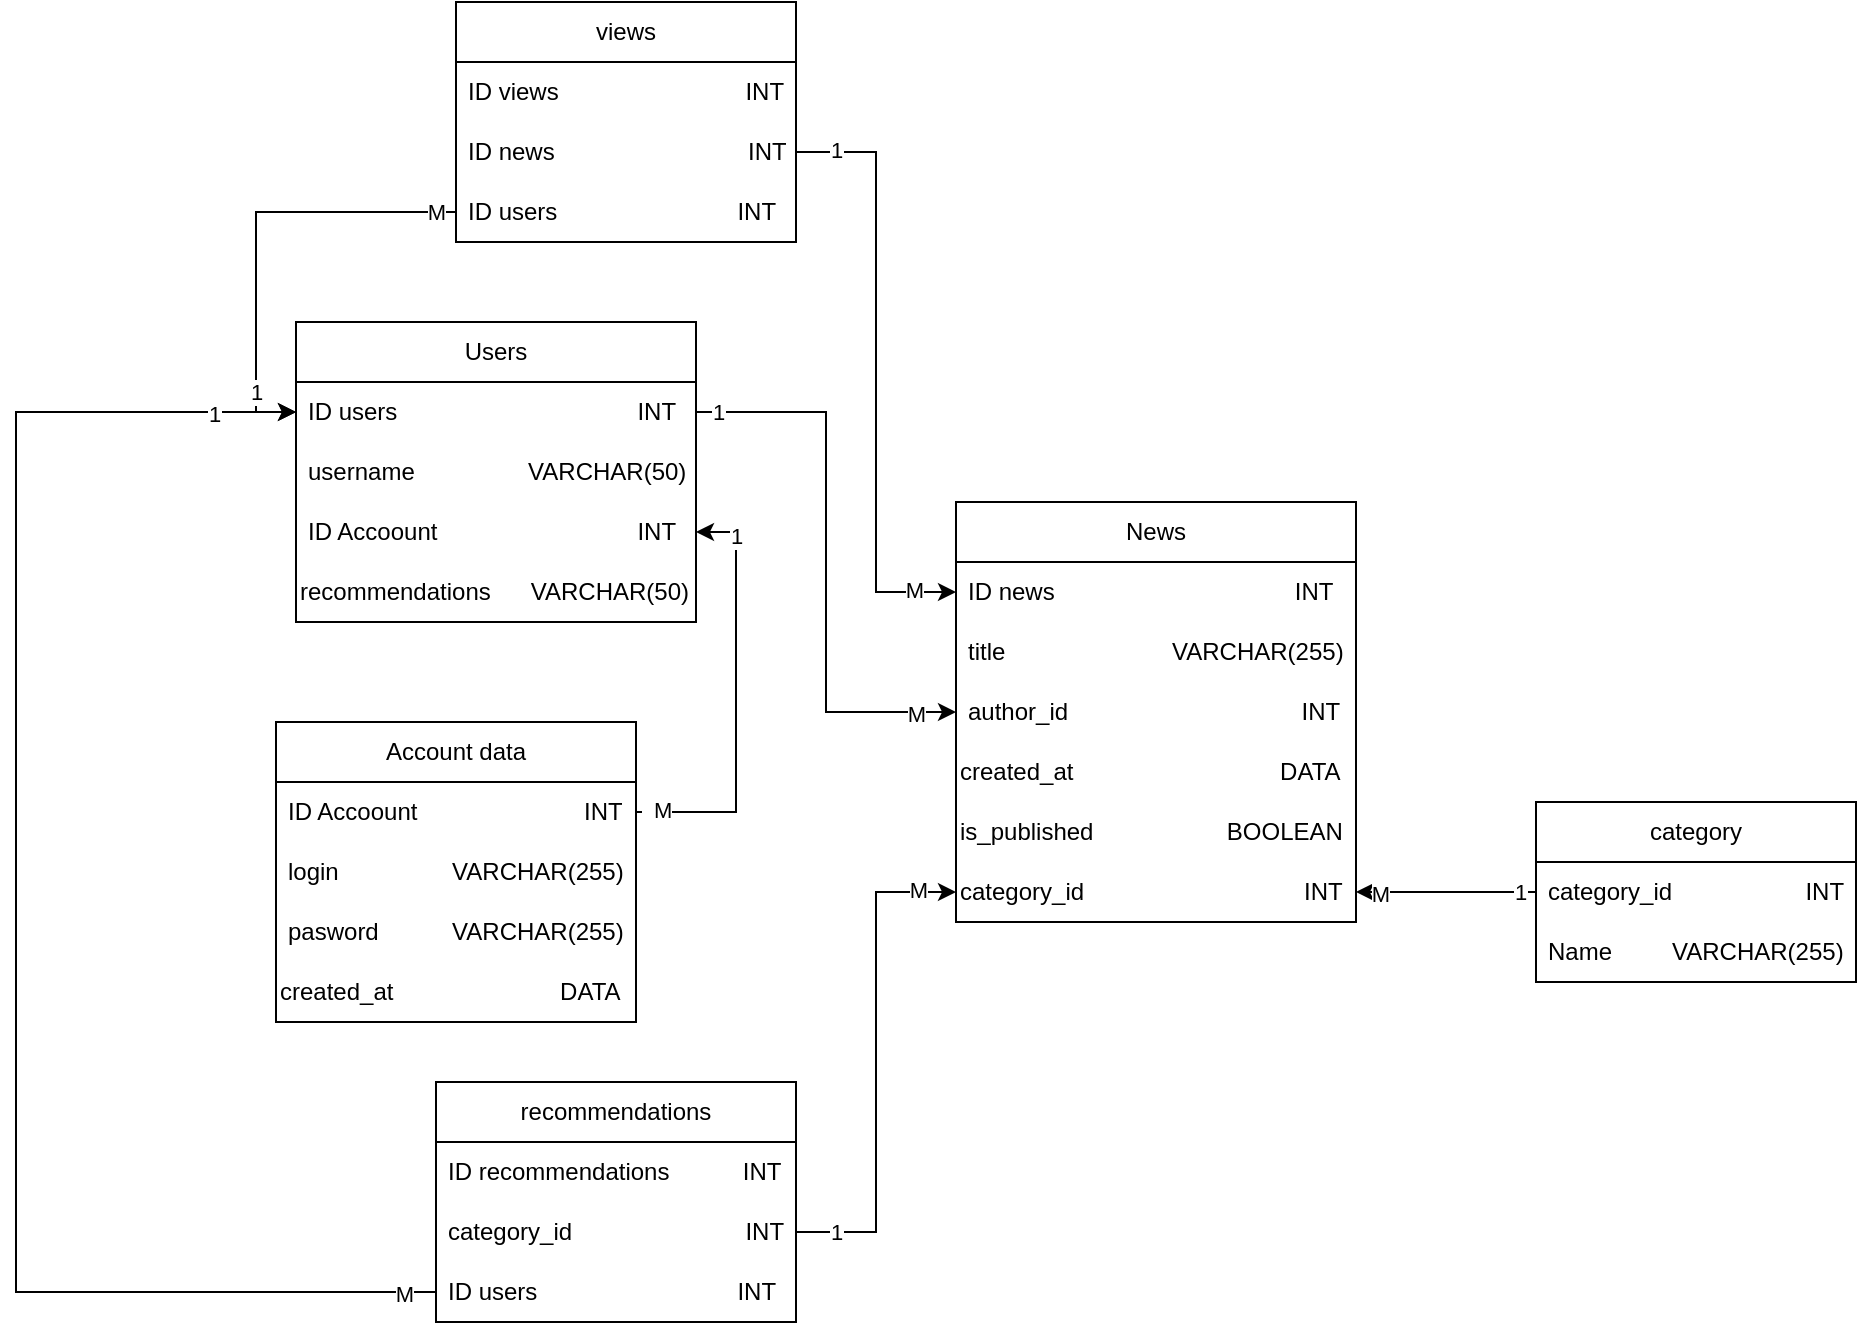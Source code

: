 <mxfile version="26.3.0">
  <diagram name="Страница — 1" id="awZMa63grvdDB3McJz6z">
    <mxGraphModel dx="1385" dy="764" grid="1" gridSize="10" guides="1" tooltips="1" connect="1" arrows="1" fold="1" page="1" pageScale="1" pageWidth="827" pageHeight="1169" math="0" shadow="0">
      <root>
        <mxCell id="0" />
        <mxCell id="1" parent="0" />
        <mxCell id="Q4X8MGabY5UJNgIGiHJR-1" value="Users" style="swimlane;fontStyle=0;childLayout=stackLayout;horizontal=1;startSize=30;horizontalStack=0;resizeParent=1;resizeParentMax=0;resizeLast=0;collapsible=1;marginBottom=0;whiteSpace=wrap;html=1;" parent="1" vertex="1">
          <mxGeometry x="260" y="250" width="200" height="150" as="geometry" />
        </mxCell>
        <mxCell id="Q4X8MGabY5UJNgIGiHJR-2" value="ID users&amp;nbsp; &amp;nbsp; &amp;nbsp; &amp;nbsp; &amp;nbsp; &amp;nbsp; &amp;nbsp; &amp;nbsp; &amp;nbsp; &amp;nbsp; &amp;nbsp; &amp;nbsp; &amp;nbsp; &amp;nbsp; &amp;nbsp; &amp;nbsp; &amp;nbsp; &amp;nbsp; INT&amp;nbsp;" style="text;strokeColor=none;fillColor=none;align=left;verticalAlign=middle;spacingLeft=4;spacingRight=4;overflow=hidden;points=[[0,0.5],[1,0.5]];portConstraint=eastwest;rotatable=0;whiteSpace=wrap;html=1;" parent="Q4X8MGabY5UJNgIGiHJR-1" vertex="1">
          <mxGeometry y="30" width="200" height="30" as="geometry" />
        </mxCell>
        <mxCell id="Q4X8MGabY5UJNgIGiHJR-3" value="username&amp;nbsp; &amp;nbsp; &amp;nbsp; &amp;nbsp; &amp;nbsp; &amp;nbsp; &amp;nbsp; &amp;nbsp; &amp;nbsp;VARCHAR(50)" style="text;strokeColor=none;fillColor=none;align=left;verticalAlign=middle;spacingLeft=4;spacingRight=4;overflow=hidden;points=[[0,0.5],[1,0.5]];portConstraint=eastwest;rotatable=0;whiteSpace=wrap;html=1;" parent="Q4X8MGabY5UJNgIGiHJR-1" vertex="1">
          <mxGeometry y="60" width="200" height="30" as="geometry" />
        </mxCell>
        <mxCell id="Q4X8MGabY5UJNgIGiHJR-4" value="ID Accoount&amp;nbsp; &amp;nbsp; &amp;nbsp; &amp;nbsp; &amp;nbsp; &amp;nbsp; &amp;nbsp; &amp;nbsp; &amp;nbsp; &amp;nbsp; &amp;nbsp; &amp;nbsp; &amp;nbsp; &amp;nbsp; &amp;nbsp; INT" style="text;strokeColor=none;fillColor=none;align=left;verticalAlign=middle;spacingLeft=4;spacingRight=4;overflow=hidden;points=[[0,0.5],[1,0.5]];portConstraint=eastwest;rotatable=0;whiteSpace=wrap;html=1;" parent="Q4X8MGabY5UJNgIGiHJR-1" vertex="1">
          <mxGeometry y="90" width="200" height="30" as="geometry" />
        </mxCell>
        <mxCell id="Q4X8MGabY5UJNgIGiHJR-37" value="recommendations&amp;nbsp; &amp;nbsp; &amp;nbsp; VARCHAR(50)" style="text;html=1;align=left;verticalAlign=middle;whiteSpace=wrap;rounded=0;" parent="Q4X8MGabY5UJNgIGiHJR-1" vertex="1">
          <mxGeometry y="120" width="200" height="30" as="geometry" />
        </mxCell>
        <mxCell id="Q4X8MGabY5UJNgIGiHJR-5" value="Account data" style="swimlane;fontStyle=0;childLayout=stackLayout;horizontal=1;startSize=30;horizontalStack=0;resizeParent=1;resizeParentMax=0;resizeLast=0;collapsible=1;marginBottom=0;whiteSpace=wrap;html=1;" parent="1" vertex="1">
          <mxGeometry x="250" y="450" width="180" height="150" as="geometry" />
        </mxCell>
        <mxCell id="Q4X8MGabY5UJNgIGiHJR-6" value="ID Accoount&amp;nbsp; &amp;nbsp; &amp;nbsp; &amp;nbsp; &amp;nbsp; &amp;nbsp; &amp;nbsp; &amp;nbsp; &amp;nbsp; &amp;nbsp; &amp;nbsp; &amp;nbsp; &amp;nbsp;INT" style="text;strokeColor=none;fillColor=none;align=left;verticalAlign=middle;spacingLeft=4;spacingRight=4;overflow=hidden;points=[[0,0.5],[1,0.5]];portConstraint=eastwest;rotatable=0;whiteSpace=wrap;html=1;" parent="Q4X8MGabY5UJNgIGiHJR-5" vertex="1">
          <mxGeometry y="30" width="180" height="30" as="geometry" />
        </mxCell>
        <mxCell id="Q4X8MGabY5UJNgIGiHJR-7" value="login&amp;nbsp; &amp;nbsp; &amp;nbsp; &amp;nbsp; &amp;nbsp; &amp;nbsp; &amp;nbsp; &amp;nbsp; &amp;nbsp;VARCHAR(255)" style="text;strokeColor=none;fillColor=none;align=left;verticalAlign=middle;spacingLeft=4;spacingRight=4;overflow=hidden;points=[[0,0.5],[1,0.5]];portConstraint=eastwest;rotatable=0;whiteSpace=wrap;html=1;" parent="Q4X8MGabY5UJNgIGiHJR-5" vertex="1">
          <mxGeometry y="60" width="180" height="30" as="geometry" />
        </mxCell>
        <mxCell id="Q4X8MGabY5UJNgIGiHJR-8" value="pasword&amp;nbsp; &amp;nbsp; &amp;nbsp; &amp;nbsp; &amp;nbsp; &amp;nbsp;VARCHAR(255)" style="text;strokeColor=none;fillColor=none;align=left;verticalAlign=middle;spacingLeft=4;spacingRight=4;overflow=hidden;points=[[0,0.5],[1,0.5]];portConstraint=eastwest;rotatable=0;whiteSpace=wrap;html=1;" parent="Q4X8MGabY5UJNgIGiHJR-5" vertex="1">
          <mxGeometry y="90" width="180" height="30" as="geometry" />
        </mxCell>
        <mxCell id="Q4X8MGabY5UJNgIGiHJR-11" value="created_at&amp;nbsp; &amp;nbsp; &amp;nbsp; &amp;nbsp; &amp;nbsp; &amp;nbsp; &amp;nbsp; &amp;nbsp; &amp;nbsp; &amp;nbsp; &amp;nbsp; &amp;nbsp; &amp;nbsp;DATA" style="text;html=1;align=left;verticalAlign=middle;whiteSpace=wrap;rounded=0;" parent="Q4X8MGabY5UJNgIGiHJR-5" vertex="1">
          <mxGeometry y="120" width="180" height="30" as="geometry" />
        </mxCell>
        <mxCell id="Q4X8MGabY5UJNgIGiHJR-12" value="News" style="swimlane;fontStyle=0;childLayout=stackLayout;horizontal=1;startSize=30;horizontalStack=0;resizeParent=1;resizeParentMax=0;resizeLast=0;collapsible=1;marginBottom=0;whiteSpace=wrap;html=1;" parent="1" vertex="1">
          <mxGeometry x="590" y="340" width="200" height="210" as="geometry" />
        </mxCell>
        <mxCell id="Q4X8MGabY5UJNgIGiHJR-13" value="ID news&amp;nbsp; &amp;nbsp; &amp;nbsp; &amp;nbsp; &amp;nbsp; &amp;nbsp; &amp;nbsp; &amp;nbsp; &amp;nbsp; &amp;nbsp; &amp;nbsp; &amp;nbsp; &amp;nbsp; &amp;nbsp; &amp;nbsp; &amp;nbsp; &amp;nbsp; &amp;nbsp; INT" style="text;strokeColor=none;fillColor=none;align=left;verticalAlign=middle;spacingLeft=4;spacingRight=4;overflow=hidden;points=[[0,0.5],[1,0.5]];portConstraint=eastwest;rotatable=0;whiteSpace=wrap;html=1;" parent="Q4X8MGabY5UJNgIGiHJR-12" vertex="1">
          <mxGeometry y="30" width="200" height="30" as="geometry" />
        </mxCell>
        <mxCell id="Q4X8MGabY5UJNgIGiHJR-14" value="title&amp;nbsp; &amp;nbsp; &amp;nbsp; &amp;nbsp; &amp;nbsp; &amp;nbsp; &amp;nbsp; &amp;nbsp; &amp;nbsp; &amp;nbsp; &amp;nbsp; &amp;nbsp; &amp;nbsp;VARCHAR(255)" style="text;strokeColor=none;fillColor=none;align=left;verticalAlign=middle;spacingLeft=4;spacingRight=4;overflow=hidden;points=[[0,0.5],[1,0.5]];portConstraint=eastwest;rotatable=0;whiteSpace=wrap;html=1;" parent="Q4X8MGabY5UJNgIGiHJR-12" vertex="1">
          <mxGeometry y="60" width="200" height="30" as="geometry" />
        </mxCell>
        <mxCell id="Q4X8MGabY5UJNgIGiHJR-15" value="author_id&amp;nbsp; &amp;nbsp; &amp;nbsp; &amp;nbsp; &amp;nbsp; &amp;nbsp; &amp;nbsp; &amp;nbsp; &amp;nbsp; &amp;nbsp; &amp;nbsp; &amp;nbsp; &amp;nbsp; &amp;nbsp; &amp;nbsp; &amp;nbsp; &amp;nbsp; &amp;nbsp;INT" style="text;strokeColor=none;fillColor=none;align=left;verticalAlign=middle;spacingLeft=4;spacingRight=4;overflow=hidden;points=[[0,0.5],[1,0.5]];portConstraint=eastwest;rotatable=0;whiteSpace=wrap;html=1;" parent="Q4X8MGabY5UJNgIGiHJR-12" vertex="1">
          <mxGeometry y="90" width="200" height="30" as="geometry" />
        </mxCell>
        <mxCell id="Q4X8MGabY5UJNgIGiHJR-16" value="created_at&amp;nbsp; &amp;nbsp; &amp;nbsp; &amp;nbsp; &amp;nbsp; &amp;nbsp; &amp;nbsp; &amp;nbsp; &amp;nbsp; &amp;nbsp; &amp;nbsp; &amp;nbsp; &amp;nbsp; &amp;nbsp; &amp;nbsp; &amp;nbsp;DATA" style="text;html=1;align=left;verticalAlign=middle;whiteSpace=wrap;rounded=0;" parent="Q4X8MGabY5UJNgIGiHJR-12" vertex="1">
          <mxGeometry y="120" width="200" height="30" as="geometry" />
        </mxCell>
        <mxCell id="Q4X8MGabY5UJNgIGiHJR-25" value="is_published&amp;nbsp; &amp;nbsp; &amp;nbsp; &amp;nbsp; &amp;nbsp; &amp;nbsp; &amp;nbsp; &amp;nbsp; &amp;nbsp; &amp;nbsp; BOOLEAN" style="text;html=1;align=left;verticalAlign=middle;whiteSpace=wrap;rounded=0;" parent="Q4X8MGabY5UJNgIGiHJR-12" vertex="1">
          <mxGeometry y="150" width="200" height="30" as="geometry" />
        </mxCell>
        <mxCell id="Q4X8MGabY5UJNgIGiHJR-18" value="category_id&amp;nbsp; &amp;nbsp; &amp;nbsp; &amp;nbsp; &amp;nbsp; &amp;nbsp; &amp;nbsp; &amp;nbsp; &amp;nbsp; &amp;nbsp; &amp;nbsp; &amp;nbsp; &amp;nbsp; &amp;nbsp; &amp;nbsp; &amp;nbsp; &amp;nbsp;INT" style="text;html=1;align=left;verticalAlign=middle;whiteSpace=wrap;rounded=0;" parent="Q4X8MGabY5UJNgIGiHJR-12" vertex="1">
          <mxGeometry y="180" width="200" height="30" as="geometry" />
        </mxCell>
        <mxCell id="Q4X8MGabY5UJNgIGiHJR-17" style="edgeStyle=orthogonalEdgeStyle;rounded=0;orthogonalLoop=1;jettySize=auto;html=1;entryX=0;entryY=0.5;entryDx=0;entryDy=0;" parent="1" source="Q4X8MGabY5UJNgIGiHJR-2" target="Q4X8MGabY5UJNgIGiHJR-15" edge="1">
          <mxGeometry relative="1" as="geometry" />
        </mxCell>
        <mxCell id="Zwqm24XhztzCVQCsKl0D-4" value="1" style="edgeLabel;html=1;align=center;verticalAlign=middle;resizable=0;points=[];" vertex="1" connectable="0" parent="Q4X8MGabY5UJNgIGiHJR-17">
          <mxGeometry x="-0.921" y="-1" relative="1" as="geometry">
            <mxPoint y="-1" as="offset" />
          </mxGeometry>
        </mxCell>
        <mxCell id="Zwqm24XhztzCVQCsKl0D-5" value="M" style="edgeLabel;html=1;align=center;verticalAlign=middle;resizable=0;points=[];" vertex="1" connectable="0" parent="Q4X8MGabY5UJNgIGiHJR-17">
          <mxGeometry x="0.852" y="-1" relative="1" as="geometry">
            <mxPoint as="offset" />
          </mxGeometry>
        </mxCell>
        <mxCell id="Q4X8MGabY5UJNgIGiHJR-20" value="&lt;span style=&quot;text-align: left;&quot;&gt;category&lt;/span&gt;" style="swimlane;fontStyle=0;childLayout=stackLayout;horizontal=1;startSize=30;horizontalStack=0;resizeParent=1;resizeParentMax=0;resizeLast=0;collapsible=1;marginBottom=0;whiteSpace=wrap;html=1;" parent="1" vertex="1">
          <mxGeometry x="880" y="490" width="160" height="90" as="geometry" />
        </mxCell>
        <mxCell id="Q4X8MGabY5UJNgIGiHJR-21" value="category_id&amp;nbsp; &amp;nbsp; &amp;nbsp; &amp;nbsp; &amp;nbsp; &amp;nbsp; &amp;nbsp; &amp;nbsp; &amp;nbsp; &amp;nbsp; INT" style="text;strokeColor=none;fillColor=none;align=left;verticalAlign=middle;spacingLeft=4;spacingRight=4;overflow=hidden;points=[[0,0.5],[1,0.5]];portConstraint=eastwest;rotatable=0;whiteSpace=wrap;html=1;" parent="Q4X8MGabY5UJNgIGiHJR-20" vertex="1">
          <mxGeometry y="30" width="160" height="30" as="geometry" />
        </mxCell>
        <mxCell id="Q4X8MGabY5UJNgIGiHJR-22" value="Name&amp;nbsp; &amp;nbsp; &amp;nbsp; &amp;nbsp; &amp;nbsp;VARCHAR(255)" style="text;strokeColor=none;fillColor=none;align=left;verticalAlign=middle;spacingLeft=4;spacingRight=4;overflow=hidden;points=[[0,0.5],[1,0.5]];portConstraint=eastwest;rotatable=0;whiteSpace=wrap;html=1;" parent="Q4X8MGabY5UJNgIGiHJR-20" vertex="1">
          <mxGeometry y="60" width="160" height="30" as="geometry" />
        </mxCell>
        <mxCell id="Q4X8MGabY5UJNgIGiHJR-26" value="views" style="swimlane;fontStyle=0;childLayout=stackLayout;horizontal=1;startSize=30;horizontalStack=0;resizeParent=1;resizeParentMax=0;resizeLast=0;collapsible=1;marginBottom=0;whiteSpace=wrap;html=1;" parent="1" vertex="1">
          <mxGeometry x="340" y="90" width="170" height="120" as="geometry" />
        </mxCell>
        <mxCell id="Q4X8MGabY5UJNgIGiHJR-27" value="ID views&amp;nbsp; &amp;nbsp; &amp;nbsp; &amp;nbsp; &amp;nbsp; &amp;nbsp; &amp;nbsp; &amp;nbsp; &amp;nbsp; &amp;nbsp; &amp;nbsp; &amp;nbsp; &amp;nbsp; &amp;nbsp; INT" style="text;strokeColor=none;fillColor=none;align=left;verticalAlign=middle;spacingLeft=4;spacingRight=4;overflow=hidden;points=[[0,0.5],[1,0.5]];portConstraint=eastwest;rotatable=0;whiteSpace=wrap;html=1;" parent="Q4X8MGabY5UJNgIGiHJR-26" vertex="1">
          <mxGeometry y="30" width="170" height="30" as="geometry" />
        </mxCell>
        <mxCell id="Q4X8MGabY5UJNgIGiHJR-28" value="ID news&amp;nbsp; &amp;nbsp; &amp;nbsp; &amp;nbsp; &amp;nbsp; &amp;nbsp; &amp;nbsp; &amp;nbsp; &amp;nbsp; &amp;nbsp; &amp;nbsp; &amp;nbsp; &amp;nbsp; &amp;nbsp; &amp;nbsp;INT" style="text;strokeColor=none;fillColor=none;align=left;verticalAlign=middle;spacingLeft=4;spacingRight=4;overflow=hidden;points=[[0,0.5],[1,0.5]];portConstraint=eastwest;rotatable=0;whiteSpace=wrap;html=1;" parent="Q4X8MGabY5UJNgIGiHJR-26" vertex="1">
          <mxGeometry y="60" width="170" height="30" as="geometry" />
        </mxCell>
        <mxCell id="Q4X8MGabY5UJNgIGiHJR-29" value="ID users&amp;nbsp; &amp;nbsp; &amp;nbsp; &amp;nbsp; &amp;nbsp; &amp;nbsp; &amp;nbsp; &amp;nbsp; &amp;nbsp; &amp;nbsp; &amp;nbsp; &amp;nbsp; &amp;nbsp; &amp;nbsp;INT&amp;nbsp;" style="text;strokeColor=none;fillColor=none;align=left;verticalAlign=middle;spacingLeft=4;spacingRight=4;overflow=hidden;points=[[0,0.5],[1,0.5]];portConstraint=eastwest;rotatable=0;whiteSpace=wrap;html=1;" parent="Q4X8MGabY5UJNgIGiHJR-26" vertex="1">
          <mxGeometry y="90" width="170" height="30" as="geometry" />
        </mxCell>
        <mxCell id="Q4X8MGabY5UJNgIGiHJR-30" style="edgeStyle=orthogonalEdgeStyle;rounded=0;orthogonalLoop=1;jettySize=auto;html=1;entryX=0;entryY=0.5;entryDx=0;entryDy=0;" parent="1" source="Q4X8MGabY5UJNgIGiHJR-28" target="Q4X8MGabY5UJNgIGiHJR-13" edge="1">
          <mxGeometry relative="1" as="geometry">
            <Array as="points">
              <mxPoint x="550" y="165" />
              <mxPoint x="550" y="385" />
            </Array>
          </mxGeometry>
        </mxCell>
        <mxCell id="Zwqm24XhztzCVQCsKl0D-8" value="1" style="edgeLabel;html=1;align=center;verticalAlign=middle;resizable=0;points=[];" vertex="1" connectable="0" parent="Q4X8MGabY5UJNgIGiHJR-30">
          <mxGeometry x="-0.871" y="1" relative="1" as="geometry">
            <mxPoint as="offset" />
          </mxGeometry>
        </mxCell>
        <mxCell id="Zwqm24XhztzCVQCsKl0D-9" value="M" style="edgeLabel;html=1;align=center;verticalAlign=middle;resizable=0;points=[];" vertex="1" connectable="0" parent="Q4X8MGabY5UJNgIGiHJR-30">
          <mxGeometry x="0.86" y="1" relative="1" as="geometry">
            <mxPoint as="offset" />
          </mxGeometry>
        </mxCell>
        <mxCell id="Q4X8MGabY5UJNgIGiHJR-31" style="edgeStyle=orthogonalEdgeStyle;rounded=0;orthogonalLoop=1;jettySize=auto;html=1;entryX=0;entryY=0.5;entryDx=0;entryDy=0;" parent="1" source="Q4X8MGabY5UJNgIGiHJR-29" target="Q4X8MGabY5UJNgIGiHJR-2" edge="1">
          <mxGeometry relative="1" as="geometry" />
        </mxCell>
        <mxCell id="Zwqm24XhztzCVQCsKl0D-14" value="M" style="edgeLabel;html=1;align=center;verticalAlign=middle;resizable=0;points=[];" vertex="1" connectable="0" parent="Q4X8MGabY5UJNgIGiHJR-31">
          <mxGeometry x="-0.909" relative="1" as="geometry">
            <mxPoint as="offset" />
          </mxGeometry>
        </mxCell>
        <mxCell id="Zwqm24XhztzCVQCsKl0D-15" value="1" style="edgeLabel;html=1;align=center;verticalAlign=middle;resizable=0;points=[];" vertex="1" connectable="0" parent="Q4X8MGabY5UJNgIGiHJR-31">
          <mxGeometry x="0.728" relative="1" as="geometry">
            <mxPoint as="offset" />
          </mxGeometry>
        </mxCell>
        <mxCell id="Q4X8MGabY5UJNgIGiHJR-32" style="edgeStyle=orthogonalEdgeStyle;rounded=0;orthogonalLoop=1;jettySize=auto;html=1;entryX=1;entryY=0.5;entryDx=0;entryDy=0;" parent="1" source="Q4X8MGabY5UJNgIGiHJR-21" target="Q4X8MGabY5UJNgIGiHJR-18" edge="1">
          <mxGeometry relative="1" as="geometry" />
        </mxCell>
        <mxCell id="Zwqm24XhztzCVQCsKl0D-6" value="1" style="edgeLabel;html=1;align=center;verticalAlign=middle;resizable=0;points=[];" vertex="1" connectable="0" parent="Q4X8MGabY5UJNgIGiHJR-32">
          <mxGeometry x="-0.823" relative="1" as="geometry">
            <mxPoint as="offset" />
          </mxGeometry>
        </mxCell>
        <mxCell id="Zwqm24XhztzCVQCsKl0D-7" value="M" style="edgeLabel;html=1;align=center;verticalAlign=middle;resizable=0;points=[];" vertex="1" connectable="0" parent="Q4X8MGabY5UJNgIGiHJR-32">
          <mxGeometry x="0.728" y="1" relative="1" as="geometry">
            <mxPoint as="offset" />
          </mxGeometry>
        </mxCell>
        <mxCell id="Q4X8MGabY5UJNgIGiHJR-33" value="recommendations" style="swimlane;fontStyle=0;childLayout=stackLayout;horizontal=1;startSize=30;horizontalStack=0;resizeParent=1;resizeParentMax=0;resizeLast=0;collapsible=1;marginBottom=0;whiteSpace=wrap;html=1;" parent="1" vertex="1">
          <mxGeometry x="330" y="630" width="180" height="120" as="geometry" />
        </mxCell>
        <mxCell id="Q4X8MGabY5UJNgIGiHJR-34" value="ID recommendations&amp;nbsp; &amp;nbsp; &amp;nbsp; &amp;nbsp; &amp;nbsp; &amp;nbsp;INT" style="text;strokeColor=none;fillColor=none;align=left;verticalAlign=middle;spacingLeft=4;spacingRight=4;overflow=hidden;points=[[0,0.5],[1,0.5]];portConstraint=eastwest;rotatable=0;whiteSpace=wrap;html=1;" parent="Q4X8MGabY5UJNgIGiHJR-33" vertex="1">
          <mxGeometry y="30" width="180" height="30" as="geometry" />
        </mxCell>
        <mxCell id="Q4X8MGabY5UJNgIGiHJR-35" value="category_id&amp;nbsp; &amp;nbsp; &amp;nbsp; &amp;nbsp; &amp;nbsp; &amp;nbsp; &amp;nbsp; &amp;nbsp; &amp;nbsp; &amp;nbsp; &amp;nbsp; &amp;nbsp; &amp;nbsp; INT" style="text;strokeColor=none;fillColor=none;align=left;verticalAlign=middle;spacingLeft=4;spacingRight=4;overflow=hidden;points=[[0,0.5],[1,0.5]];portConstraint=eastwest;rotatable=0;whiteSpace=wrap;html=1;" parent="Q4X8MGabY5UJNgIGiHJR-33" vertex="1">
          <mxGeometry y="60" width="180" height="30" as="geometry" />
        </mxCell>
        <mxCell id="Q4X8MGabY5UJNgIGiHJR-36" value="ID users&amp;nbsp; &amp;nbsp; &amp;nbsp; &amp;nbsp; &amp;nbsp; &amp;nbsp; &amp;nbsp; &amp;nbsp; &amp;nbsp; &amp;nbsp; &amp;nbsp; &amp;nbsp; &amp;nbsp; &amp;nbsp; &amp;nbsp; INT&amp;nbsp;" style="text;strokeColor=none;fillColor=none;align=left;verticalAlign=middle;spacingLeft=4;spacingRight=4;overflow=hidden;points=[[0,0.5],[1,0.5]];portConstraint=eastwest;rotatable=0;whiteSpace=wrap;html=1;" parent="Q4X8MGabY5UJNgIGiHJR-33" vertex="1">
          <mxGeometry y="90" width="180" height="30" as="geometry" />
        </mxCell>
        <mxCell id="Q4X8MGabY5UJNgIGiHJR-38" style="edgeStyle=orthogonalEdgeStyle;rounded=0;orthogonalLoop=1;jettySize=auto;html=1;entryX=0;entryY=0.5;entryDx=0;entryDy=0;" parent="1" source="Q4X8MGabY5UJNgIGiHJR-35" target="Q4X8MGabY5UJNgIGiHJR-18" edge="1">
          <mxGeometry relative="1" as="geometry" />
        </mxCell>
        <mxCell id="Zwqm24XhztzCVQCsKl0D-10" value="1" style="edgeLabel;html=1;align=center;verticalAlign=middle;resizable=0;points=[];" vertex="1" connectable="0" parent="Q4X8MGabY5UJNgIGiHJR-38">
          <mxGeometry x="-0.84" relative="1" as="geometry">
            <mxPoint as="offset" />
          </mxGeometry>
        </mxCell>
        <mxCell id="Zwqm24XhztzCVQCsKl0D-11" value="M" style="edgeLabel;html=1;align=center;verticalAlign=middle;resizable=0;points=[];" vertex="1" connectable="0" parent="Q4X8MGabY5UJNgIGiHJR-38">
          <mxGeometry x="0.848" y="1" relative="1" as="geometry">
            <mxPoint as="offset" />
          </mxGeometry>
        </mxCell>
        <mxCell id="Q4X8MGabY5UJNgIGiHJR-40" style="edgeStyle=orthogonalEdgeStyle;rounded=0;orthogonalLoop=1;jettySize=auto;html=1;entryX=0;entryY=0.5;entryDx=0;entryDy=0;" parent="1" source="Q4X8MGabY5UJNgIGiHJR-36" target="Q4X8MGabY5UJNgIGiHJR-2" edge="1">
          <mxGeometry relative="1" as="geometry">
            <Array as="points">
              <mxPoint x="120" y="735" />
              <mxPoint x="120" y="295" />
            </Array>
          </mxGeometry>
        </mxCell>
        <mxCell id="Zwqm24XhztzCVQCsKl0D-12" value="M" style="edgeLabel;html=1;align=center;verticalAlign=middle;resizable=0;points=[];" vertex="1" connectable="0" parent="Q4X8MGabY5UJNgIGiHJR-40">
          <mxGeometry x="-0.96" y="1" relative="1" as="geometry">
            <mxPoint as="offset" />
          </mxGeometry>
        </mxCell>
        <mxCell id="Zwqm24XhztzCVQCsKl0D-13" value="1" style="edgeLabel;html=1;align=center;verticalAlign=middle;resizable=0;points=[];" vertex="1" connectable="0" parent="Q4X8MGabY5UJNgIGiHJR-40">
          <mxGeometry x="0.895" y="-1" relative="1" as="geometry">
            <mxPoint as="offset" />
          </mxGeometry>
        </mxCell>
        <mxCell id="Q4X8MGabY5UJNgIGiHJR-41" style="edgeStyle=orthogonalEdgeStyle;rounded=0;orthogonalLoop=1;jettySize=auto;html=1;entryX=1;entryY=0.5;entryDx=0;entryDy=0;" parent="1" source="Q4X8MGabY5UJNgIGiHJR-6" target="Q4X8MGabY5UJNgIGiHJR-4" edge="1">
          <mxGeometry relative="1" as="geometry" />
        </mxCell>
        <mxCell id="Zwqm24XhztzCVQCsKl0D-2" value="&amp;nbsp; M" style="edgeLabel;html=1;align=center;verticalAlign=middle;resizable=0;points=[];" vertex="1" connectable="0" parent="Q4X8MGabY5UJNgIGiHJR-41">
          <mxGeometry x="-0.911" y="1" relative="1" as="geometry">
            <mxPoint as="offset" />
          </mxGeometry>
        </mxCell>
        <mxCell id="Zwqm24XhztzCVQCsKl0D-3" value="1" style="edgeLabel;html=1;align=center;verticalAlign=middle;resizable=0;points=[];" vertex="1" connectable="0" parent="Q4X8MGabY5UJNgIGiHJR-41">
          <mxGeometry x="0.789" relative="1" as="geometry">
            <mxPoint as="offset" />
          </mxGeometry>
        </mxCell>
      </root>
    </mxGraphModel>
  </diagram>
</mxfile>
